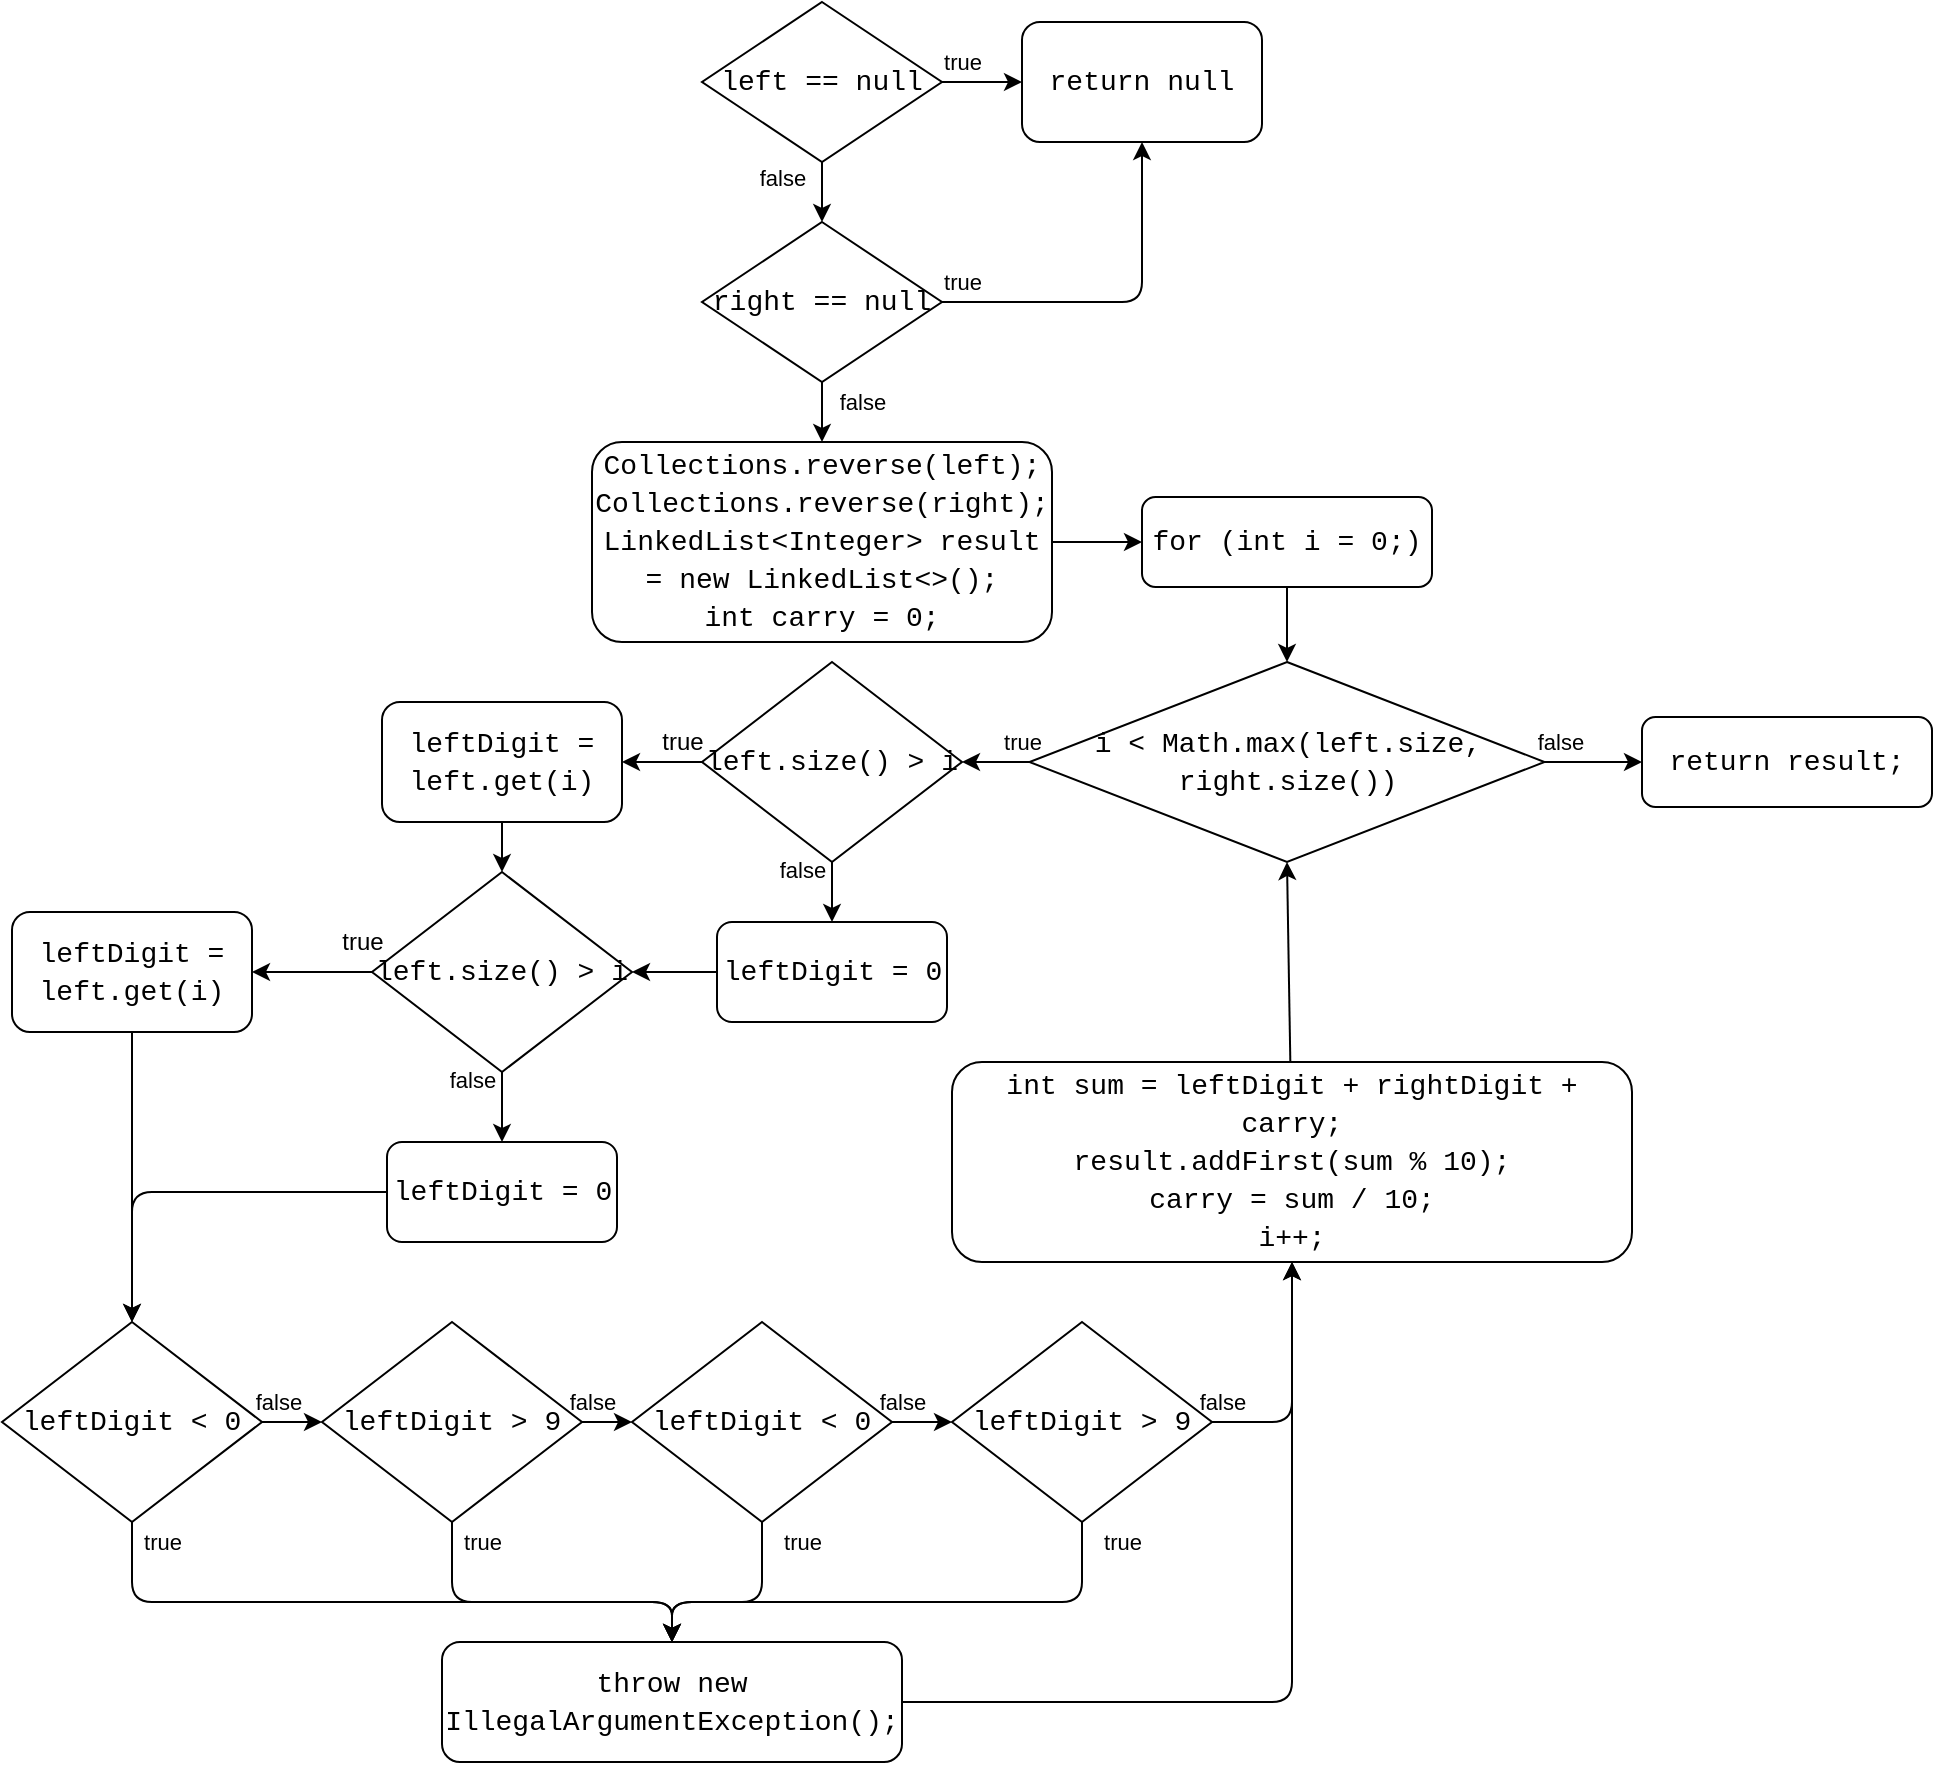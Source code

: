 <mxfile>
    <diagram id="jIGIObHFAkaRqQW-qYnA" name="Page-1">
        <mxGraphModel dx="1672" dy="614" grid="1" gridSize="10" guides="1" tooltips="1" connect="1" arrows="1" fold="1" page="1" pageScale="1" pageWidth="850" pageHeight="1100" background="#FFFFFF" math="0" shadow="0">
            <root>
                <mxCell id="0"/>
                <mxCell id="1" parent="0"/>
                <mxCell id="78" style="edgeStyle=none;html=1;entryX=0.5;entryY=1;entryDx=0;entryDy=0;labelBackgroundColor=none;strokeColor=#000000;fontColor=#000000;" edge="1" parent="1" source="3" target="7">
                    <mxGeometry relative="1" as="geometry"/>
                </mxCell>
                <mxCell id="3" value="&lt;div style=&quot;font-family: Consolas, &amp;quot;Courier New&amp;quot;, monospace; font-size: 14px; line-height: 19px;&quot;&gt;&lt;div style=&quot;line-height: 19px;&quot;&gt;&lt;div style=&quot;&quot;&gt;int sum = leftDigit + rightDigit + carry;&lt;/div&gt;&lt;div style=&quot;&quot;&gt;result.addFirst(sum % 10);&lt;/div&gt;&lt;div style=&quot;&quot;&gt;carry = sum / 10;&lt;/div&gt;&lt;div style=&quot;&quot;&gt;i++;&lt;/div&gt;&lt;/div&gt;&lt;/div&gt;" style="rounded=1;whiteSpace=wrap;html=1;labelBackgroundColor=none;strokeColor=#000000;fillColor=none;fontColor=#000000;" parent="1" vertex="1">
                    <mxGeometry x="255" y="570" width="340" height="100" as="geometry"/>
                </mxCell>
                <mxCell id="41" style="edgeStyle=none;html=1;entryX=0;entryY=0.5;entryDx=0;entryDy=0;strokeColor=#000000;" edge="1" parent="1" source="4" target="40">
                    <mxGeometry relative="1" as="geometry"/>
                </mxCell>
                <mxCell id="42" value="true" style="edgeLabel;html=1;align=center;verticalAlign=middle;resizable=0;points=[];labelBackgroundColor=none;fontColor=#000000;" vertex="1" connectable="0" parent="41">
                    <mxGeometry x="-0.526" relative="1" as="geometry">
                        <mxPoint y="-10" as="offset"/>
                    </mxGeometry>
                </mxCell>
                <mxCell id="43" value="false" style="edgeStyle=none;html=1;entryX=0.5;entryY=0;entryDx=0;entryDy=0;strokeColor=#000000;fontColor=#000000;labelBackgroundColor=none;" edge="1" parent="1" source="4" target="39">
                    <mxGeometry x="-0.5" y="-20" relative="1" as="geometry">
                        <mxPoint as="offset"/>
                    </mxGeometry>
                </mxCell>
                <mxCell id="4" value="&lt;font face=&quot;Consolas, Courier New, monospace&quot;&gt;&lt;span style=&quot;font-size: 14px;&quot;&gt;left == null&lt;br&gt;&lt;/span&gt;&lt;/font&gt;" style="rhombus;whiteSpace=wrap;html=1;labelBackgroundColor=none;strokeColor=#000000;fontColor=#000000;fillColor=none;" parent="1" vertex="1">
                    <mxGeometry x="130" y="40" width="120" height="80" as="geometry"/>
                </mxCell>
                <mxCell id="77" style="edgeStyle=none;html=1;entryX=0.5;entryY=1;entryDx=0;entryDy=0;labelBackgroundColor=none;strokeColor=#000000;fontColor=#000000;" edge="1" parent="1" source="5" target="3">
                    <mxGeometry relative="1" as="geometry">
                        <Array as="points">
                            <mxPoint x="425" y="890"/>
                        </Array>
                    </mxGeometry>
                </mxCell>
                <mxCell id="5" value="&lt;div style=&quot;font-family: Consolas, &amp;quot;Courier New&amp;quot;, monospace; font-size: 14px; line-height: 19px;&quot;&gt;&lt;div style=&quot;line-height: 19px;&quot;&gt;throw new IllegalArgumentException();&lt;/div&gt;&lt;/div&gt;" style="rounded=1;whiteSpace=wrap;html=1;labelBackgroundColor=none;strokeColor=#000000;fontColor=#000000;fillColor=none;labelBorderColor=none;" parent="1" vertex="1">
                    <mxGeometry y="860" width="230" height="60" as="geometry"/>
                </mxCell>
                <mxCell id="13" value="true" style="edgeStyle=none;html=1;entryX=1;entryY=0.5;entryDx=0;entryDy=0;labelBackgroundColor=none;strokeColor=#000000;fontColor=#000000;" parent="1" source="7" target="8" edge="1">
                    <mxGeometry x="-0.778" y="-10" relative="1" as="geometry">
                        <mxPoint x="170" y="600" as="sourcePoint"/>
                        <mxPoint as="offset"/>
                    </mxGeometry>
                </mxCell>
                <mxCell id="14" value="false" style="edgeStyle=none;html=1;labelBackgroundColor=none;strokeColor=#000000;fontColor=#000000;entryX=0;entryY=0.5;entryDx=0;entryDy=0;" parent="1" source="7" target="80" edge="1">
                    <mxGeometry x="-0.702" y="10" relative="1" as="geometry">
                        <mxPoint as="offset"/>
                        <mxPoint x="610" y="420" as="targetPoint"/>
                    </mxGeometry>
                </mxCell>
                <mxCell id="7" value="&lt;div style=&quot;font-family: Consolas, &amp;quot;Courier New&amp;quot;, monospace; font-size: 14px; line-height: 19px;&quot;&gt;i &amp;lt; Math.max(left.size, right.size())&lt;/div&gt;" style="rhombus;whiteSpace=wrap;html=1;labelBackgroundColor=none;strokeColor=#000000;fontColor=#000000;fillColor=none;" parent="1" vertex="1">
                    <mxGeometry x="293.75" y="370" width="257.5" height="100" as="geometry"/>
                </mxCell>
                <mxCell id="21" value="true" style="html=1;exitX=0;exitY=0.5;exitDx=0;exitDy=0;entryX=1;entryY=0.5;entryDx=0;entryDy=0;fontSize=12;fontColor=#000000;labelBackgroundColor=none;strokeColor=#000000;" parent="1" source="8" target="9" edge="1">
                    <mxGeometry x="-0.5" y="-10" relative="1" as="geometry">
                        <mxPoint as="offset"/>
                    </mxGeometry>
                </mxCell>
                <mxCell id="8" value="&lt;div style=&quot;font-family: Consolas, &amp;quot;Courier New&amp;quot;, monospace; font-size: 14px; line-height: 19px;&quot;&gt;left.size() &amp;gt; i&lt;/div&gt;" style="rhombus;whiteSpace=wrap;html=1;labelBackgroundColor=none;strokeColor=#000000;fontColor=#000000;fillColor=none;" parent="1" vertex="1">
                    <mxGeometry x="130" y="370" width="130" height="100" as="geometry"/>
                </mxCell>
                <mxCell id="59" style="edgeStyle=none;html=1;entryX=0.5;entryY=0;entryDx=0;entryDy=0;labelBackgroundColor=none;strokeColor=#000000;fontColor=#000000;" edge="1" parent="1" source="9" target="54">
                    <mxGeometry relative="1" as="geometry"/>
                </mxCell>
                <mxCell id="9" value="&lt;div style=&quot;font-family: Consolas, &amp;quot;Courier New&amp;quot;, monospace; font-size: 14px; line-height: 19px;&quot;&gt;leftDigit = left.get(i)&lt;/div&gt;" style="rounded=1;whiteSpace=wrap;html=1;labelBackgroundColor=none;strokeColor=#000000;fontColor=#000000;fillColor=none;" parent="1" vertex="1">
                    <mxGeometry x="-30" y="390" width="120" height="60" as="geometry"/>
                </mxCell>
                <mxCell id="15" value="false" style="edgeStyle=none;html=1;entryX=0.5;entryY=0;entryDx=0;entryDy=0;exitX=0.5;exitY=1;exitDx=0;exitDy=0;labelBackgroundColor=none;strokeColor=#000000;fontColor=#000000;" parent="1" source="8" target="52" edge="1">
                    <mxGeometry x="-0.778" y="-15" relative="1" as="geometry">
                        <mxPoint x="510" y="600" as="sourcePoint"/>
                        <mxPoint as="offset"/>
                    </mxGeometry>
                </mxCell>
                <mxCell id="48" style="edgeStyle=none;html=1;entryX=0;entryY=0.5;entryDx=0;entryDy=0;labelBackgroundColor=none;strokeColor=#000000;fontColor=#000000;" edge="1" parent="1" source="25" target="31">
                    <mxGeometry relative="1" as="geometry"/>
                </mxCell>
                <mxCell id="25" value="&lt;div style=&quot;font-family: Consolas, &amp;quot;Courier New&amp;quot;, monospace; font-size: 14px; line-height: 19px;&quot;&gt;&lt;div style=&quot;line-height: 19px;&quot;&gt;&lt;div style=&quot;&quot;&gt;Collections.reverse(left);&lt;/div&gt;&lt;div style=&quot;&quot;&gt;Collections.reverse(right);&lt;/div&gt;&lt;div style=&quot;&quot;&gt;LinkedList&amp;lt;Integer&amp;gt; result = new LinkedList&amp;lt;&amp;gt;();&lt;/div&gt;&lt;div style=&quot;&quot;&gt;int carry = 0;&lt;/div&gt;&lt;/div&gt;&lt;/div&gt;" style="rounded=1;whiteSpace=wrap;html=1;labelBackgroundColor=none;strokeColor=#000000;fontSize=12;fontColor=#000000;fillColor=none;" parent="1" vertex="1">
                    <mxGeometry x="75" y="260" width="230" height="100" as="geometry"/>
                </mxCell>
                <mxCell id="50" style="edgeStyle=none;html=1;entryX=0.5;entryY=0;entryDx=0;entryDy=0;labelBackgroundColor=none;strokeColor=#000000;fontColor=#000000;" edge="1" parent="1" source="31" target="7">
                    <mxGeometry relative="1" as="geometry"/>
                </mxCell>
                <mxCell id="31" value="&lt;div style=&quot;font-family: Consolas, &amp;quot;Courier New&amp;quot;, monospace; font-size: 14px; line-height: 19px;&quot;&gt;&lt;div style=&quot;&quot;&gt;&lt;div style=&quot;line-height: 19px;&quot;&gt;&lt;span style=&quot;&quot;&gt;for&lt;/span&gt; (&lt;span style=&quot;&quot;&gt;int&lt;/span&gt; &lt;span style=&quot;&quot;&gt;i&lt;/span&gt; = &lt;span style=&quot;&quot;&gt;0&lt;/span&gt;;)&lt;/div&gt;&lt;/div&gt;&lt;/div&gt;" style="rounded=1;whiteSpace=wrap;html=1;labelBackgroundColor=none;strokeColor=#000000;fontSize=12;fontColor=#000000;fillColor=none;spacing=2;" parent="1" vertex="1">
                    <mxGeometry x="350" y="287.5" width="145" height="45" as="geometry"/>
                </mxCell>
                <mxCell id="44" style="edgeStyle=none;html=1;entryX=0.5;entryY=1;entryDx=0;entryDy=0;labelBackgroundColor=none;strokeColor=#000000;fontColor=#000000;" edge="1" parent="1" source="39" target="40">
                    <mxGeometry relative="1" as="geometry">
                        <Array as="points">
                            <mxPoint x="350" y="190"/>
                        </Array>
                    </mxGeometry>
                </mxCell>
                <mxCell id="45" value="true" style="edgeLabel;html=1;align=center;verticalAlign=middle;resizable=0;points=[];fontColor=#000000;labelBackgroundColor=none;" vertex="1" connectable="0" parent="44">
                    <mxGeometry x="-0.291" y="-2" relative="1" as="geometry">
                        <mxPoint x="-54" y="-12" as="offset"/>
                    </mxGeometry>
                </mxCell>
                <mxCell id="46" value="false" style="edgeStyle=none;html=1;entryX=0.5;entryY=0;entryDx=0;entryDy=0;labelBackgroundColor=none;strokeColor=#000000;fontColor=#000000;" edge="1" parent="1" source="39" target="25">
                    <mxGeometry x="-0.333" y="20" relative="1" as="geometry">
                        <mxPoint as="offset"/>
                    </mxGeometry>
                </mxCell>
                <mxCell id="39" value="&lt;font face=&quot;Consolas, Courier New, monospace&quot;&gt;&lt;span style=&quot;font-size: 14px;&quot;&gt;right == null&lt;br&gt;&lt;/span&gt;&lt;/font&gt;" style="rhombus;whiteSpace=wrap;html=1;labelBackgroundColor=none;strokeColor=#000000;fontColor=#000000;fillColor=none;" vertex="1" parent="1">
                    <mxGeometry x="130" y="150" width="120" height="80" as="geometry"/>
                </mxCell>
                <mxCell id="40" value="&lt;div style=&quot;font-family: Consolas, &amp;quot;Courier New&amp;quot;, monospace; font-size: 14px; line-height: 19px;&quot;&gt;return null&lt;/div&gt;" style="rounded=1;whiteSpace=wrap;html=1;labelBackgroundColor=none;strokeColor=#000000;fontSize=12;fontColor=#000000;fillColor=none;" vertex="1" parent="1">
                    <mxGeometry x="290" y="50" width="120" height="60" as="geometry"/>
                </mxCell>
                <mxCell id="58" style="edgeStyle=none;html=1;entryX=1;entryY=0.5;entryDx=0;entryDy=0;labelBackgroundColor=none;strokeColor=#000000;fontColor=#000000;" edge="1" parent="1" source="52" target="54">
                    <mxGeometry relative="1" as="geometry"/>
                </mxCell>
                <mxCell id="52" value="&lt;div style=&quot;font-family: Consolas, &amp;quot;Courier New&amp;quot;, monospace; font-size: 14px; line-height: 19px;&quot;&gt;leftDigit = 0&lt;/div&gt;" style="rounded=1;whiteSpace=wrap;html=1;labelBackgroundColor=none;strokeColor=#000000;fontColor=#000000;fillColor=none;" vertex="1" parent="1">
                    <mxGeometry x="137.5" y="500" width="115" height="50" as="geometry"/>
                </mxCell>
                <mxCell id="53" value="true" style="html=1;exitX=0;exitY=0.5;exitDx=0;exitDy=0;entryX=1;entryY=0.5;entryDx=0;entryDy=0;fontSize=12;fontColor=#000000;labelBackgroundColor=none;strokeColor=#000000;" edge="1" parent="1" source="54" target="55">
                    <mxGeometry x="-0.833" y="-15" relative="1" as="geometry">
                        <mxPoint as="offset"/>
                    </mxGeometry>
                </mxCell>
                <mxCell id="54" value="&lt;div style=&quot;font-family: Consolas, &amp;quot;Courier New&amp;quot;, monospace; font-size: 14px; line-height: 19px;&quot;&gt;left.size() &amp;gt; i&lt;/div&gt;" style="rhombus;whiteSpace=wrap;html=1;labelBackgroundColor=none;strokeColor=#000000;fontColor=#000000;fillColor=none;" vertex="1" parent="1">
                    <mxGeometry x="-35" y="475" width="130" height="100" as="geometry"/>
                </mxCell>
                <mxCell id="62" style="edgeStyle=none;html=1;entryX=0.5;entryY=0;entryDx=0;entryDy=0;labelBackgroundColor=none;strokeColor=#000000;fontColor=#000000;" edge="1" parent="1" source="55" target="60">
                    <mxGeometry relative="1" as="geometry"/>
                </mxCell>
                <mxCell id="55" value="&lt;div style=&quot;font-family: Consolas, &amp;quot;Courier New&amp;quot;, monospace; font-size: 14px; line-height: 19px;&quot;&gt;leftDigit = left.get(i)&lt;/div&gt;" style="rounded=1;whiteSpace=wrap;html=1;labelBackgroundColor=none;strokeColor=#000000;fontColor=#000000;fillColor=none;" vertex="1" parent="1">
                    <mxGeometry x="-215" y="495" width="120" height="60" as="geometry"/>
                </mxCell>
                <mxCell id="56" value="false" style="edgeStyle=none;html=1;entryX=0.5;entryY=0;entryDx=0;entryDy=0;exitX=0.5;exitY=1;exitDx=0;exitDy=0;labelBackgroundColor=none;strokeColor=#000000;fontColor=#000000;" edge="1" parent="1" source="54" target="57">
                    <mxGeometry x="-0.778" y="-15" relative="1" as="geometry">
                        <mxPoint x="350" y="705" as="sourcePoint"/>
                        <mxPoint as="offset"/>
                    </mxGeometry>
                </mxCell>
                <mxCell id="61" style="edgeStyle=none;html=1;entryX=0.5;entryY=0;entryDx=0;entryDy=0;labelBackgroundColor=none;strokeColor=#000000;fontColor=#000000;" edge="1" parent="1" source="57" target="60">
                    <mxGeometry relative="1" as="geometry">
                        <Array as="points">
                            <mxPoint x="-155" y="635"/>
                        </Array>
                    </mxGeometry>
                </mxCell>
                <mxCell id="57" value="&lt;div style=&quot;font-family: Consolas, &amp;quot;Courier New&amp;quot;, monospace; font-size: 14px; line-height: 19px;&quot;&gt;leftDigit = 0&lt;/div&gt;" style="rounded=1;whiteSpace=wrap;html=1;labelBackgroundColor=none;strokeColor=#000000;fontColor=#000000;fillColor=none;" vertex="1" parent="1">
                    <mxGeometry x="-27.5" y="610" width="115" height="50" as="geometry"/>
                </mxCell>
                <mxCell id="67" style="edgeStyle=none;html=1;labelBackgroundColor=none;strokeColor=#000000;fontColor=#000000;" edge="1" parent="1" source="60" target="63">
                    <mxGeometry relative="1" as="geometry"/>
                </mxCell>
                <mxCell id="70" value="false" style="edgeLabel;html=1;align=center;verticalAlign=middle;resizable=0;points=[];fontColor=#000000;labelBackgroundColor=none;" vertex="1" connectable="0" parent="67">
                    <mxGeometry x="-0.412" y="1" relative="1" as="geometry">
                        <mxPoint x="-1" y="-9" as="offset"/>
                    </mxGeometry>
                </mxCell>
                <mxCell id="71" value="true" style="edgeStyle=none;html=1;entryX=0.5;entryY=0;entryDx=0;entryDy=0;labelBackgroundColor=none;strokeColor=#000000;fontColor=#000000;" edge="1" parent="1" source="60" target="5">
                    <mxGeometry x="-0.939" y="15" relative="1" as="geometry">
                        <Array as="points">
                            <mxPoint x="-155" y="840"/>
                            <mxPoint x="115" y="840"/>
                        </Array>
                        <mxPoint as="offset"/>
                    </mxGeometry>
                </mxCell>
                <mxCell id="60" value="&lt;div style=&quot;font-family: Consolas, &amp;quot;Courier New&amp;quot;, monospace; font-size: 14px; line-height: 19px;&quot;&gt;leftDigit &amp;lt; 0&lt;/div&gt;" style="rhombus;whiteSpace=wrap;html=1;labelBackgroundColor=none;strokeColor=#000000;fontColor=#000000;fillColor=none;" vertex="1" parent="1">
                    <mxGeometry x="-220" y="700" width="130" height="100" as="geometry"/>
                </mxCell>
                <mxCell id="68" value="false" style="edgeStyle=none;html=1;labelBackgroundColor=none;strokeColor=#000000;fontColor=#000000;" edge="1" parent="1" source="63" target="65">
                    <mxGeometry x="-0.6" y="10" relative="1" as="geometry">
                        <mxPoint as="offset"/>
                    </mxGeometry>
                </mxCell>
                <mxCell id="72" value="true" style="edgeStyle=none;html=1;labelBackgroundColor=none;strokeColor=#000000;fontColor=#000000;entryX=0.5;entryY=0;entryDx=0;entryDy=0;" edge="1" parent="1" source="63" target="5">
                    <mxGeometry x="-0.882" y="15" relative="1" as="geometry">
                        <mxPoint x="100" y="850" as="targetPoint"/>
                        <Array as="points">
                            <mxPoint x="5" y="840"/>
                            <mxPoint x="115" y="840"/>
                        </Array>
                        <mxPoint as="offset"/>
                    </mxGeometry>
                </mxCell>
                <mxCell id="63" value="&lt;div style=&quot;font-family: Consolas, &amp;quot;Courier New&amp;quot;, monospace; font-size: 14px; line-height: 19px;&quot;&gt;leftDigit &amp;gt; 9&lt;/div&gt;" style="rhombus;whiteSpace=wrap;html=1;labelBackgroundColor=none;strokeColor=#000000;fontColor=#000000;fillColor=none;" vertex="1" parent="1">
                    <mxGeometry x="-60" y="700" width="130" height="100" as="geometry"/>
                </mxCell>
                <mxCell id="69" value="false" style="edgeStyle=none;html=1;labelBackgroundColor=none;strokeColor=#000000;fontColor=#000000;" edge="1" parent="1" source="65" target="66">
                    <mxGeometry x="-0.667" y="10" relative="1" as="geometry">
                        <mxPoint as="offset"/>
                    </mxGeometry>
                </mxCell>
                <mxCell id="73" value="true" style="edgeStyle=none;html=1;labelBackgroundColor=none;strokeColor=#000000;fontColor=#000000;entryX=0.5;entryY=0;entryDx=0;entryDy=0;" edge="1" parent="1" source="65" target="5">
                    <mxGeometry x="-0.809" y="20" relative="1" as="geometry">
                        <mxPoint x="110" y="850" as="targetPoint"/>
                        <Array as="points">
                            <mxPoint x="160" y="840"/>
                            <mxPoint x="115" y="840"/>
                        </Array>
                        <mxPoint as="offset"/>
                    </mxGeometry>
                </mxCell>
                <mxCell id="65" value="&lt;div style=&quot;font-family: Consolas, &amp;quot;Courier New&amp;quot;, monospace; font-size: 14px; line-height: 19px;&quot;&gt;leftDigit &amp;lt; 0&lt;/div&gt;" style="rhombus;whiteSpace=wrap;html=1;labelBackgroundColor=none;strokeColor=#000000;fontColor=#000000;fillColor=none;" vertex="1" parent="1">
                    <mxGeometry x="95" y="700" width="130" height="100" as="geometry"/>
                </mxCell>
                <mxCell id="74" value="true" style="edgeStyle=none;html=1;labelBackgroundColor=none;strokeColor=#000000;fontColor=#000000;entryX=0.5;entryY=0;entryDx=0;entryDy=0;" edge="1" parent="1" source="66" target="5">
                    <mxGeometry x="-0.924" y="20" relative="1" as="geometry">
                        <mxPoint x="190" y="840" as="targetPoint"/>
                        <Array as="points">
                            <mxPoint x="320" y="840"/>
                            <mxPoint x="115" y="840"/>
                        </Array>
                        <mxPoint as="offset"/>
                    </mxGeometry>
                </mxCell>
                <mxCell id="75" style="edgeStyle=none;html=1;entryX=0.5;entryY=1;entryDx=0;entryDy=0;labelBackgroundColor=none;strokeColor=#000000;fontColor=#000000;" edge="1" parent="1" source="66" target="3">
                    <mxGeometry relative="1" as="geometry">
                        <Array as="points">
                            <mxPoint x="425" y="750"/>
                        </Array>
                    </mxGeometry>
                </mxCell>
                <mxCell id="76" value="false" style="edgeLabel;html=1;align=center;verticalAlign=middle;resizable=0;points=[];fontColor=#000000;labelBackgroundColor=none;" vertex="1" connectable="0" parent="75">
                    <mxGeometry x="0.306" y="-2" relative="1" as="geometry">
                        <mxPoint x="-37" y="28" as="offset"/>
                    </mxGeometry>
                </mxCell>
                <mxCell id="66" value="&lt;div style=&quot;font-family: Consolas, &amp;quot;Courier New&amp;quot;, monospace; font-size: 14px; line-height: 19px;&quot;&gt;leftDigit &amp;gt; 9&lt;/div&gt;" style="rhombus;whiteSpace=wrap;html=1;labelBackgroundColor=none;strokeColor=#000000;fontColor=#000000;fillColor=none;" vertex="1" parent="1">
                    <mxGeometry x="255" y="700" width="130" height="100" as="geometry"/>
                </mxCell>
                <mxCell id="80" value="&lt;div style=&quot;font-family: Consolas, &amp;quot;Courier New&amp;quot;, monospace; font-size: 14px; line-height: 19px;&quot;&gt;&lt;div style=&quot;&quot;&gt;&lt;div style=&quot;line-height: 19px;&quot;&gt;return result;&lt;/div&gt;&lt;/div&gt;&lt;/div&gt;" style="rounded=1;whiteSpace=wrap;html=1;labelBackgroundColor=none;strokeColor=#000000;fontSize=12;fontColor=#000000;fillColor=none;spacing=2;" vertex="1" parent="1">
                    <mxGeometry x="600" y="397.5" width="145" height="45" as="geometry"/>
                </mxCell>
            </root>
        </mxGraphModel>
    </diagram>
</mxfile>
